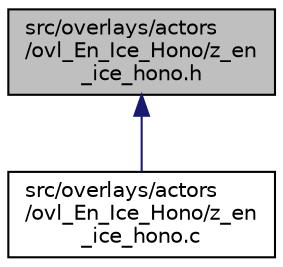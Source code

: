digraph "src/overlays/actors/ovl_En_Ice_Hono/z_en_ice_hono.h"
{
 // LATEX_PDF_SIZE
  edge [fontname="Helvetica",fontsize="10",labelfontname="Helvetica",labelfontsize="10"];
  node [fontname="Helvetica",fontsize="10",shape=record];
  Node1 [label="src/overlays/actors\l/ovl_En_Ice_Hono/z_en\l_ice_hono.h",height=0.2,width=0.4,color="black", fillcolor="grey75", style="filled", fontcolor="black",tooltip=" "];
  Node1 -> Node2 [dir="back",color="midnightblue",fontsize="10",style="solid",fontname="Helvetica"];
  Node2 [label="src/overlays/actors\l/ovl_En_Ice_Hono/z_en\l_ice_hono.c",height=0.2,width=0.4,color="black", fillcolor="white", style="filled",URL="$d2/d15/z__en__ice__hono_8c.html",tooltip=" "];
}
